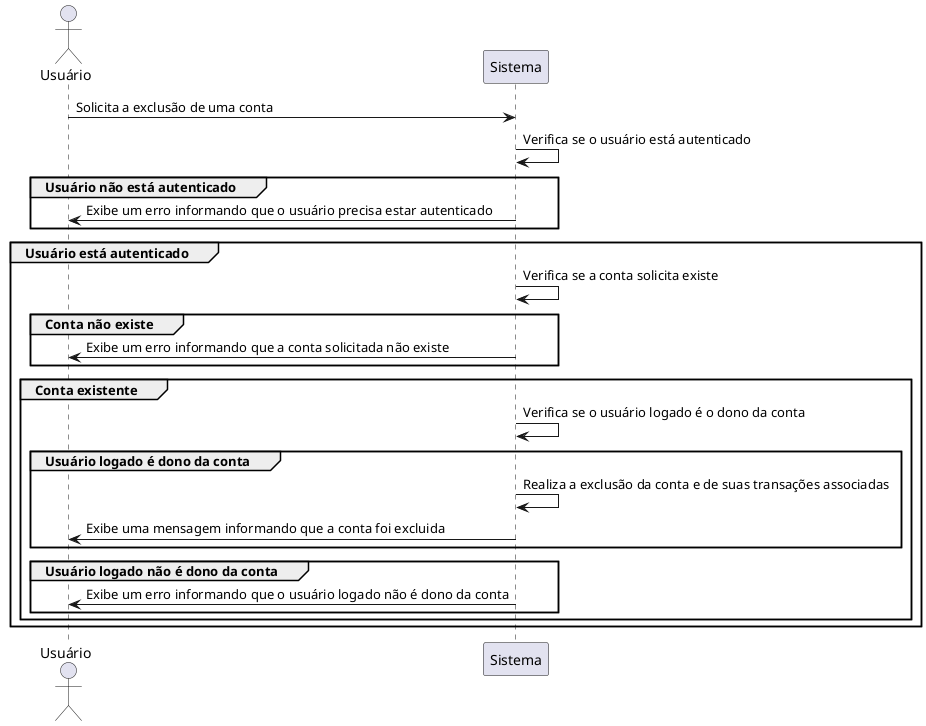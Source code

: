 @startuml CON05

actor Usuário
participant Sistema

Usuário -> Sistema: Solicita a exclusão de uma conta

Sistema -> Sistema: Verifica se o usuário está autenticado

group Usuário não está autenticado
  Sistema -> Usuário: Exibe um erro informando que o usuário precisa estar autenticado
end

group Usuário está autenticado
  Sistema -> Sistema: Verifica se a conta solicita existe
  group Conta não existe
    Sistema -> Usuário: Exibe um erro informando que a conta solicitada não existe
  end

  group Conta existente
    Sistema -> Sistema: Verifica se o usuário logado é o dono da conta

    group Usuário logado é dono da conta
      Sistema -> Sistema: Realiza a exclusão da conta e de suas transações associadas
      Sistema -> Usuário: Exibe uma mensagem informando que a conta foi excluida
    end

    group Usuário logado não é dono da conta
      Sistema -> Usuário: Exibe um erro informando que o usuário logado não é dono da conta
    end
  end
end

@enduml